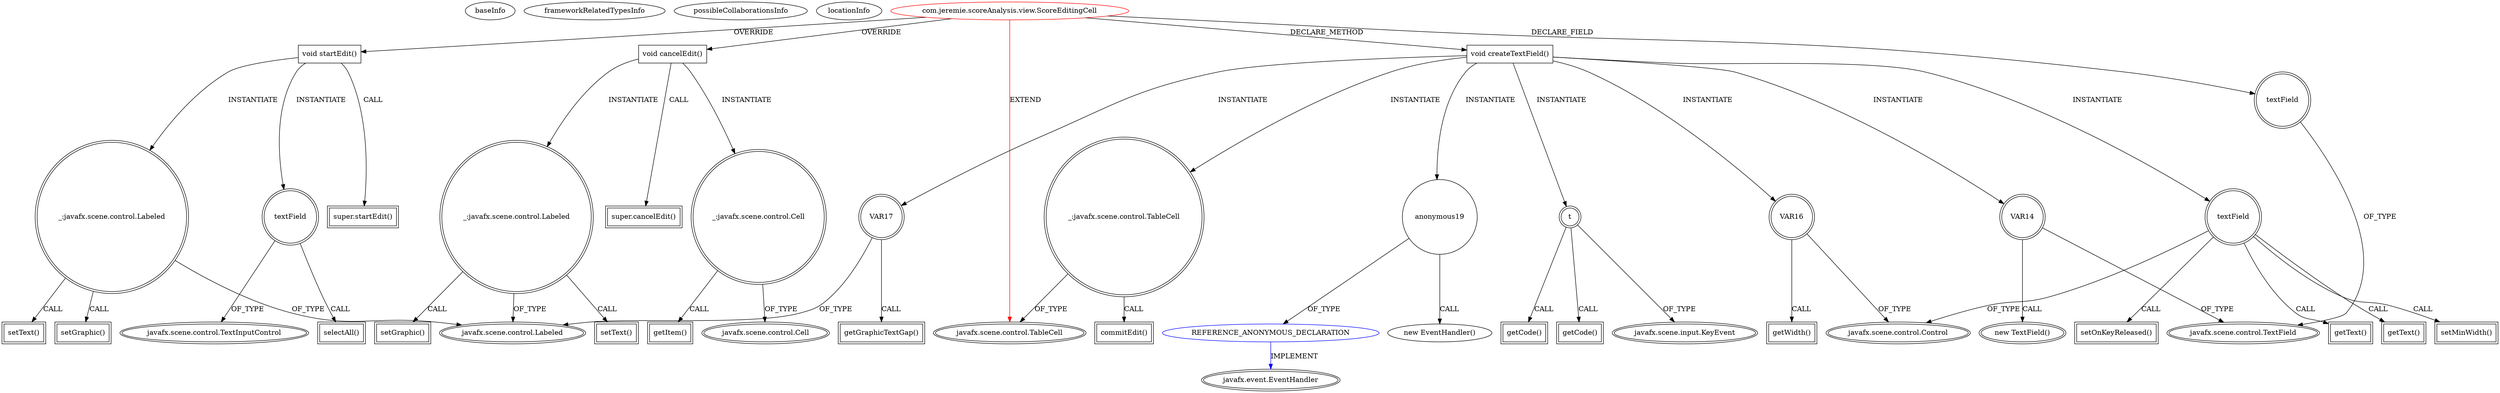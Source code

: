 digraph {
baseInfo[graphId=619,category="extension_graph",isAnonymous=false,possibleRelation=true]
frameworkRelatedTypesInfo[0="javafx.scene.control.TableCell"]
possibleCollaborationsInfo[0="619~CLIENT_METHOD_DECLARATION-INSTANTIATION-~javafx.scene.control.TableCell ~javafx.event.EventHandler ~false~true"]
locationInfo[projectName="JeremieAstray-studentScoreAnalysis",filePath="/JeremieAstray-studentScoreAnalysis/studentScoreAnalysis-master/src/com/jeremie/scoreAnalysis/view/ScoreEditingCell.java",contextSignature="ScoreEditingCell",graphId="619"]
0[label="com.jeremie.scoreAnalysis.view.ScoreEditingCell",vertexType="ROOT_CLIENT_CLASS_DECLARATION",isFrameworkType=false,color=red]
1[label="javafx.scene.control.TableCell",vertexType="FRAMEWORK_CLASS_TYPE",isFrameworkType=true,peripheries=2]
2[label="textField",vertexType="FIELD_DECLARATION",isFrameworkType=true,peripheries=2,shape=circle]
3[label="javafx.scene.control.TextField",vertexType="FRAMEWORK_CLASS_TYPE",isFrameworkType=true,peripheries=2]
4[label="void startEdit()",vertexType="OVERRIDING_METHOD_DECLARATION",isFrameworkType=false,shape=box]
5[label="super.startEdit()",vertexType="SUPER_CALL",isFrameworkType=true,peripheries=2,shape=box]
6[label="_:javafx.scene.control.Labeled",vertexType="VARIABLE_EXPRESION",isFrameworkType=true,peripheries=2,shape=circle]
8[label="javafx.scene.control.Labeled",vertexType="FRAMEWORK_CLASS_TYPE",isFrameworkType=true,peripheries=2]
7[label="setText()",vertexType="INSIDE_CALL",isFrameworkType=true,peripheries=2,shape=box]
10[label="setGraphic()",vertexType="INSIDE_CALL",isFrameworkType=true,peripheries=2,shape=box]
11[label="textField",vertexType="VARIABLE_EXPRESION",isFrameworkType=true,peripheries=2,shape=circle]
13[label="javafx.scene.control.TextInputControl",vertexType="FRAMEWORK_CLASS_TYPE",isFrameworkType=true,peripheries=2]
12[label="selectAll()",vertexType="INSIDE_CALL",isFrameworkType=true,peripheries=2,shape=box]
14[label="void cancelEdit()",vertexType="OVERRIDING_METHOD_DECLARATION",isFrameworkType=false,shape=box]
15[label="super.cancelEdit()",vertexType="SUPER_CALL",isFrameworkType=true,peripheries=2,shape=box]
16[label="_:javafx.scene.control.Labeled",vertexType="VARIABLE_EXPRESION",isFrameworkType=true,peripheries=2,shape=circle]
17[label="setText()",vertexType="INSIDE_CALL",isFrameworkType=true,peripheries=2,shape=box]
19[label="_:javafx.scene.control.Cell",vertexType="VARIABLE_EXPRESION",isFrameworkType=true,peripheries=2,shape=circle]
21[label="javafx.scene.control.Cell",vertexType="FRAMEWORK_CLASS_TYPE",isFrameworkType=true,peripheries=2]
20[label="getItem()",vertexType="INSIDE_CALL",isFrameworkType=true,peripheries=2,shape=box]
23[label="setGraphic()",vertexType="INSIDE_CALL",isFrameworkType=true,peripheries=2,shape=box]
45[label="void createTextField()",vertexType="CLIENT_METHOD_DECLARATION",isFrameworkType=false,shape=box]
47[label="VAR14",vertexType="VARIABLE_EXPRESION",isFrameworkType=true,peripheries=2,shape=circle]
46[label="new TextField()",vertexType="CONSTRUCTOR_CALL",isFrameworkType=true,peripheries=2]
49[label="textField",vertexType="VARIABLE_EXPRESION",isFrameworkType=true,peripheries=2,shape=circle]
51[label="javafx.scene.control.Control",vertexType="FRAMEWORK_CLASS_TYPE",isFrameworkType=true,peripheries=2]
50[label="setMinWidth()",vertexType="INSIDE_CALL",isFrameworkType=true,peripheries=2,shape=box]
52[label="VAR16",vertexType="VARIABLE_EXPRESION",isFrameworkType=true,peripheries=2,shape=circle]
53[label="getWidth()",vertexType="INSIDE_CALL",isFrameworkType=true,peripheries=2,shape=box]
55[label="VAR17",vertexType="VARIABLE_EXPRESION",isFrameworkType=true,peripheries=2,shape=circle]
56[label="getGraphicTextGap()",vertexType="INSIDE_CALL",isFrameworkType=true,peripheries=2,shape=box]
59[label="setOnKeyReleased()",vertexType="INSIDE_CALL",isFrameworkType=true,peripheries=2,shape=box]
61[label="anonymous19",vertexType="VARIABLE_EXPRESION",isFrameworkType=false,shape=circle]
62[label="REFERENCE_ANONYMOUS_DECLARATION",vertexType="REFERENCE_ANONYMOUS_DECLARATION",isFrameworkType=false,color=blue]
63[label="javafx.event.EventHandler",vertexType="FRAMEWORK_INTERFACE_TYPE",isFrameworkType=true,peripheries=2]
60[label="new EventHandler()",vertexType="CONSTRUCTOR_CALL",isFrameworkType=false]
64[label="t",vertexType="VARIABLE_EXPRESION",isFrameworkType=true,peripheries=2,shape=circle]
66[label="javafx.scene.input.KeyEvent",vertexType="FRAMEWORK_CLASS_TYPE",isFrameworkType=true,peripheries=2]
65[label="getCode()",vertexType="INSIDE_CALL",isFrameworkType=true,peripheries=2,shape=box]
68[label="getText()",vertexType="INSIDE_CALL",isFrameworkType=true,peripheries=2,shape=box]
69[label="_:javafx.scene.control.TableCell",vertexType="VARIABLE_EXPRESION",isFrameworkType=true,peripheries=2,shape=circle]
70[label="commitEdit()",vertexType="INSIDE_CALL",isFrameworkType=true,peripheries=2,shape=box]
73[label="getText()",vertexType="INSIDE_CALL",isFrameworkType=true,peripheries=2,shape=box]
75[label="getCode()",vertexType="INSIDE_CALL",isFrameworkType=true,peripheries=2,shape=box]
0->1[label="EXTEND",color=red]
0->2[label="DECLARE_FIELD"]
2->3[label="OF_TYPE"]
0->4[label="OVERRIDE"]
4->5[label="CALL"]
4->6[label="INSTANTIATE"]
6->8[label="OF_TYPE"]
6->7[label="CALL"]
6->10[label="CALL"]
4->11[label="INSTANTIATE"]
11->13[label="OF_TYPE"]
11->12[label="CALL"]
0->14[label="OVERRIDE"]
14->15[label="CALL"]
14->16[label="INSTANTIATE"]
16->8[label="OF_TYPE"]
16->17[label="CALL"]
14->19[label="INSTANTIATE"]
19->21[label="OF_TYPE"]
19->20[label="CALL"]
16->23[label="CALL"]
0->45[label="DECLARE_METHOD"]
45->47[label="INSTANTIATE"]
47->3[label="OF_TYPE"]
47->46[label="CALL"]
45->49[label="INSTANTIATE"]
49->51[label="OF_TYPE"]
49->50[label="CALL"]
45->52[label="INSTANTIATE"]
52->51[label="OF_TYPE"]
52->53[label="CALL"]
45->55[label="INSTANTIATE"]
55->8[label="OF_TYPE"]
55->56[label="CALL"]
49->59[label="CALL"]
45->61[label="INSTANTIATE"]
62->63[label="IMPLEMENT",color=blue]
61->62[label="OF_TYPE"]
61->60[label="CALL"]
45->64[label="INSTANTIATE"]
64->66[label="OF_TYPE"]
64->65[label="CALL"]
49->68[label="CALL"]
45->69[label="INSTANTIATE"]
69->1[label="OF_TYPE"]
69->70[label="CALL"]
49->73[label="CALL"]
64->75[label="CALL"]
}
